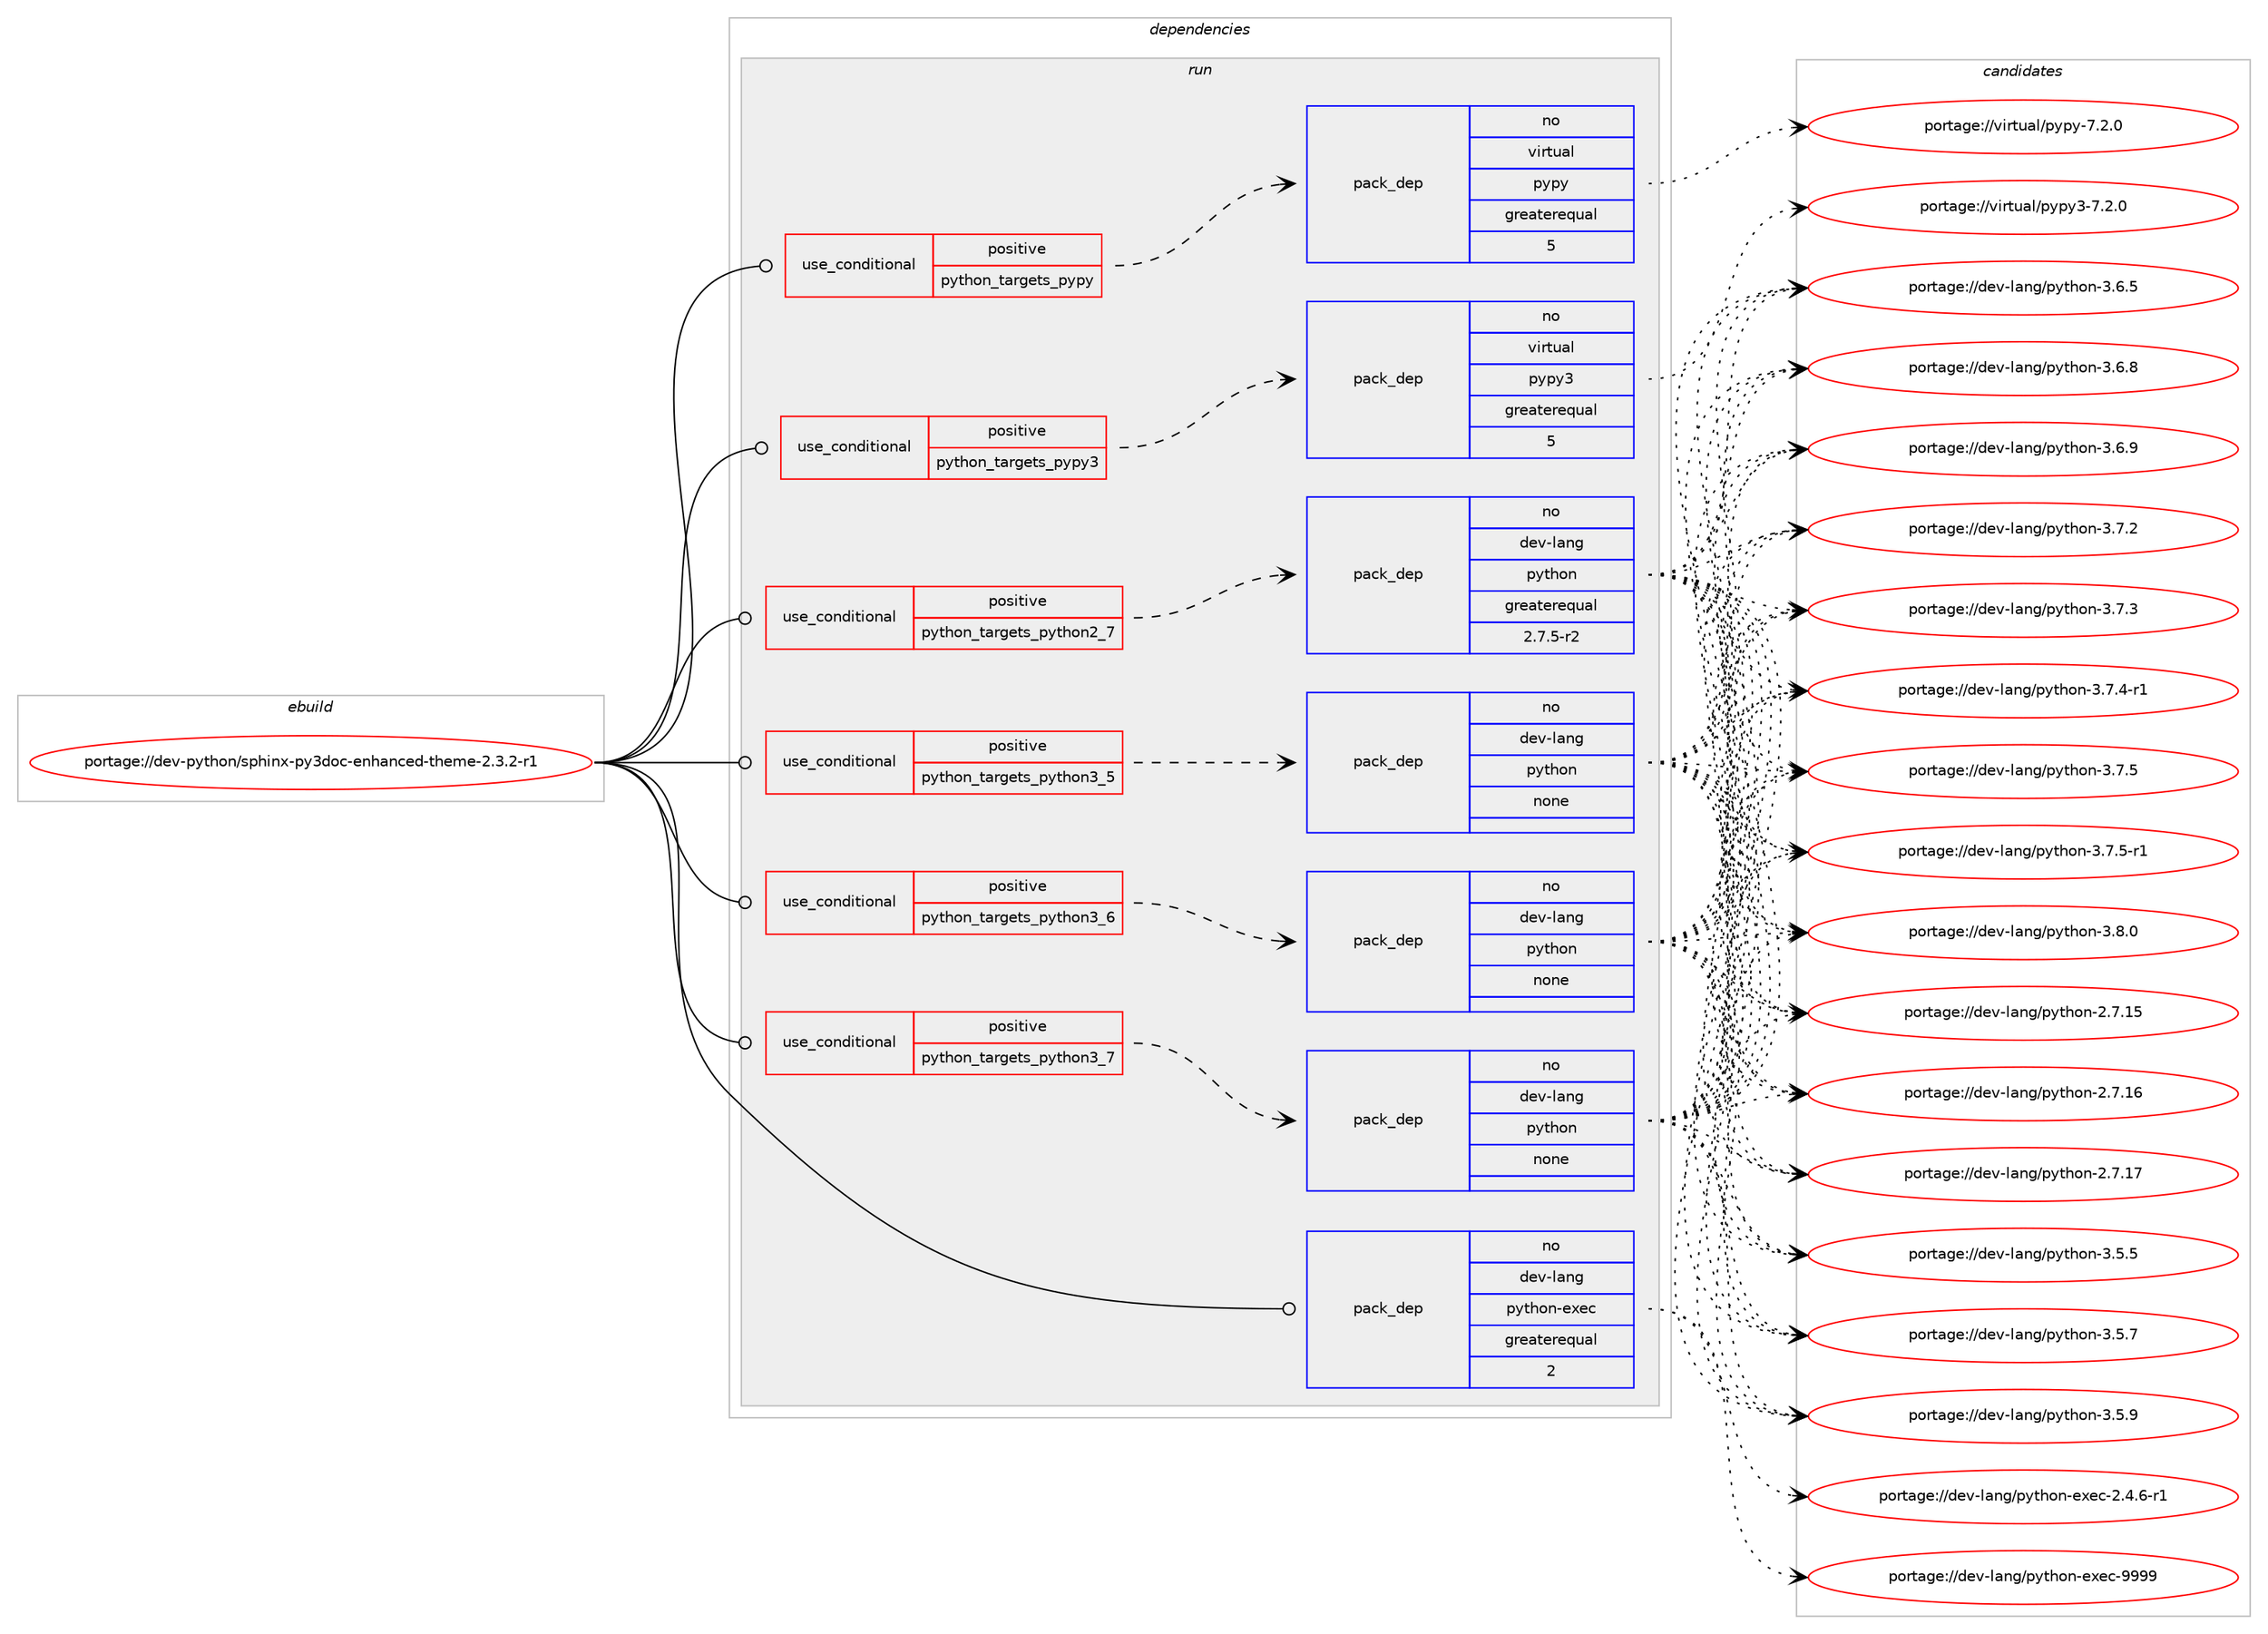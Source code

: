 digraph prolog {

# *************
# Graph options
# *************

newrank=true;
concentrate=true;
compound=true;
graph [rankdir=LR,fontname=Helvetica,fontsize=10,ranksep=1.5];#, ranksep=2.5, nodesep=0.2];
edge  [arrowhead=vee];
node  [fontname=Helvetica,fontsize=10];

# **********
# The ebuild
# **********

subgraph cluster_leftcol {
color=gray;
rank=same;
label=<<i>ebuild</i>>;
id [label="portage://dev-python/sphinx-py3doc-enhanced-theme-2.3.2-r1", color=red, width=4, href="../dev-python/sphinx-py3doc-enhanced-theme-2.3.2-r1.svg"];
}

# ****************
# The dependencies
# ****************

subgraph cluster_midcol {
color=gray;
label=<<i>dependencies</i>>;
subgraph cluster_compile {
fillcolor="#eeeeee";
style=filled;
label=<<i>compile</i>>;
}
subgraph cluster_compileandrun {
fillcolor="#eeeeee";
style=filled;
label=<<i>compile and run</i>>;
}
subgraph cluster_run {
fillcolor="#eeeeee";
style=filled;
label=<<i>run</i>>;
subgraph cond38967 {
dependency173145 [label=<<TABLE BORDER="0" CELLBORDER="1" CELLSPACING="0" CELLPADDING="4"><TR><TD ROWSPAN="3" CELLPADDING="10">use_conditional</TD></TR><TR><TD>positive</TD></TR><TR><TD>python_targets_pypy</TD></TR></TABLE>>, shape=none, color=red];
subgraph pack130777 {
dependency173146 [label=<<TABLE BORDER="0" CELLBORDER="1" CELLSPACING="0" CELLPADDING="4" WIDTH="220"><TR><TD ROWSPAN="6" CELLPADDING="30">pack_dep</TD></TR><TR><TD WIDTH="110">no</TD></TR><TR><TD>virtual</TD></TR><TR><TD>pypy</TD></TR><TR><TD>greaterequal</TD></TR><TR><TD>5</TD></TR></TABLE>>, shape=none, color=blue];
}
dependency173145:e -> dependency173146:w [weight=20,style="dashed",arrowhead="vee"];
}
id:e -> dependency173145:w [weight=20,style="solid",arrowhead="odot"];
subgraph cond38968 {
dependency173147 [label=<<TABLE BORDER="0" CELLBORDER="1" CELLSPACING="0" CELLPADDING="4"><TR><TD ROWSPAN="3" CELLPADDING="10">use_conditional</TD></TR><TR><TD>positive</TD></TR><TR><TD>python_targets_pypy3</TD></TR></TABLE>>, shape=none, color=red];
subgraph pack130778 {
dependency173148 [label=<<TABLE BORDER="0" CELLBORDER="1" CELLSPACING="0" CELLPADDING="4" WIDTH="220"><TR><TD ROWSPAN="6" CELLPADDING="30">pack_dep</TD></TR><TR><TD WIDTH="110">no</TD></TR><TR><TD>virtual</TD></TR><TR><TD>pypy3</TD></TR><TR><TD>greaterequal</TD></TR><TR><TD>5</TD></TR></TABLE>>, shape=none, color=blue];
}
dependency173147:e -> dependency173148:w [weight=20,style="dashed",arrowhead="vee"];
}
id:e -> dependency173147:w [weight=20,style="solid",arrowhead="odot"];
subgraph cond38969 {
dependency173149 [label=<<TABLE BORDER="0" CELLBORDER="1" CELLSPACING="0" CELLPADDING="4"><TR><TD ROWSPAN="3" CELLPADDING="10">use_conditional</TD></TR><TR><TD>positive</TD></TR><TR><TD>python_targets_python2_7</TD></TR></TABLE>>, shape=none, color=red];
subgraph pack130779 {
dependency173150 [label=<<TABLE BORDER="0" CELLBORDER="1" CELLSPACING="0" CELLPADDING="4" WIDTH="220"><TR><TD ROWSPAN="6" CELLPADDING="30">pack_dep</TD></TR><TR><TD WIDTH="110">no</TD></TR><TR><TD>dev-lang</TD></TR><TR><TD>python</TD></TR><TR><TD>greaterequal</TD></TR><TR><TD>2.7.5-r2</TD></TR></TABLE>>, shape=none, color=blue];
}
dependency173149:e -> dependency173150:w [weight=20,style="dashed",arrowhead="vee"];
}
id:e -> dependency173149:w [weight=20,style="solid",arrowhead="odot"];
subgraph cond38970 {
dependency173151 [label=<<TABLE BORDER="0" CELLBORDER="1" CELLSPACING="0" CELLPADDING="4"><TR><TD ROWSPAN="3" CELLPADDING="10">use_conditional</TD></TR><TR><TD>positive</TD></TR><TR><TD>python_targets_python3_5</TD></TR></TABLE>>, shape=none, color=red];
subgraph pack130780 {
dependency173152 [label=<<TABLE BORDER="0" CELLBORDER="1" CELLSPACING="0" CELLPADDING="4" WIDTH="220"><TR><TD ROWSPAN="6" CELLPADDING="30">pack_dep</TD></TR><TR><TD WIDTH="110">no</TD></TR><TR><TD>dev-lang</TD></TR><TR><TD>python</TD></TR><TR><TD>none</TD></TR><TR><TD></TD></TR></TABLE>>, shape=none, color=blue];
}
dependency173151:e -> dependency173152:w [weight=20,style="dashed",arrowhead="vee"];
}
id:e -> dependency173151:w [weight=20,style="solid",arrowhead="odot"];
subgraph cond38971 {
dependency173153 [label=<<TABLE BORDER="0" CELLBORDER="1" CELLSPACING="0" CELLPADDING="4"><TR><TD ROWSPAN="3" CELLPADDING="10">use_conditional</TD></TR><TR><TD>positive</TD></TR><TR><TD>python_targets_python3_6</TD></TR></TABLE>>, shape=none, color=red];
subgraph pack130781 {
dependency173154 [label=<<TABLE BORDER="0" CELLBORDER="1" CELLSPACING="0" CELLPADDING="4" WIDTH="220"><TR><TD ROWSPAN="6" CELLPADDING="30">pack_dep</TD></TR><TR><TD WIDTH="110">no</TD></TR><TR><TD>dev-lang</TD></TR><TR><TD>python</TD></TR><TR><TD>none</TD></TR><TR><TD></TD></TR></TABLE>>, shape=none, color=blue];
}
dependency173153:e -> dependency173154:w [weight=20,style="dashed",arrowhead="vee"];
}
id:e -> dependency173153:w [weight=20,style="solid",arrowhead="odot"];
subgraph cond38972 {
dependency173155 [label=<<TABLE BORDER="0" CELLBORDER="1" CELLSPACING="0" CELLPADDING="4"><TR><TD ROWSPAN="3" CELLPADDING="10">use_conditional</TD></TR><TR><TD>positive</TD></TR><TR><TD>python_targets_python3_7</TD></TR></TABLE>>, shape=none, color=red];
subgraph pack130782 {
dependency173156 [label=<<TABLE BORDER="0" CELLBORDER="1" CELLSPACING="0" CELLPADDING="4" WIDTH="220"><TR><TD ROWSPAN="6" CELLPADDING="30">pack_dep</TD></TR><TR><TD WIDTH="110">no</TD></TR><TR><TD>dev-lang</TD></TR><TR><TD>python</TD></TR><TR><TD>none</TD></TR><TR><TD></TD></TR></TABLE>>, shape=none, color=blue];
}
dependency173155:e -> dependency173156:w [weight=20,style="dashed",arrowhead="vee"];
}
id:e -> dependency173155:w [weight=20,style="solid",arrowhead="odot"];
subgraph pack130783 {
dependency173157 [label=<<TABLE BORDER="0" CELLBORDER="1" CELLSPACING="0" CELLPADDING="4" WIDTH="220"><TR><TD ROWSPAN="6" CELLPADDING="30">pack_dep</TD></TR><TR><TD WIDTH="110">no</TD></TR><TR><TD>dev-lang</TD></TR><TR><TD>python-exec</TD></TR><TR><TD>greaterequal</TD></TR><TR><TD>2</TD></TR></TABLE>>, shape=none, color=blue];
}
id:e -> dependency173157:w [weight=20,style="solid",arrowhead="odot"];
}
}

# **************
# The candidates
# **************

subgraph cluster_choices {
rank=same;
color=gray;
label=<<i>candidates</i>>;

subgraph choice130777 {
color=black;
nodesep=1;
choiceportage1181051141161179710847112121112121455546504648 [label="portage://virtual/pypy-7.2.0", color=red, width=4,href="../virtual/pypy-7.2.0.svg"];
dependency173146:e -> choiceportage1181051141161179710847112121112121455546504648:w [style=dotted,weight="100"];
}
subgraph choice130778 {
color=black;
nodesep=1;
choiceportage118105114116117971084711212111212151455546504648 [label="portage://virtual/pypy3-7.2.0", color=red, width=4,href="../virtual/pypy3-7.2.0.svg"];
dependency173148:e -> choiceportage118105114116117971084711212111212151455546504648:w [style=dotted,weight="100"];
}
subgraph choice130779 {
color=black;
nodesep=1;
choiceportage10010111845108971101034711212111610411111045504655464953 [label="portage://dev-lang/python-2.7.15", color=red, width=4,href="../dev-lang/python-2.7.15.svg"];
choiceportage10010111845108971101034711212111610411111045504655464954 [label="portage://dev-lang/python-2.7.16", color=red, width=4,href="../dev-lang/python-2.7.16.svg"];
choiceportage10010111845108971101034711212111610411111045504655464955 [label="portage://dev-lang/python-2.7.17", color=red, width=4,href="../dev-lang/python-2.7.17.svg"];
choiceportage100101118451089711010347112121116104111110455146534653 [label="portage://dev-lang/python-3.5.5", color=red, width=4,href="../dev-lang/python-3.5.5.svg"];
choiceportage100101118451089711010347112121116104111110455146534655 [label="portage://dev-lang/python-3.5.7", color=red, width=4,href="../dev-lang/python-3.5.7.svg"];
choiceportage100101118451089711010347112121116104111110455146534657 [label="portage://dev-lang/python-3.5.9", color=red, width=4,href="../dev-lang/python-3.5.9.svg"];
choiceportage100101118451089711010347112121116104111110455146544653 [label="portage://dev-lang/python-3.6.5", color=red, width=4,href="../dev-lang/python-3.6.5.svg"];
choiceportage100101118451089711010347112121116104111110455146544656 [label="portage://dev-lang/python-3.6.8", color=red, width=4,href="../dev-lang/python-3.6.8.svg"];
choiceportage100101118451089711010347112121116104111110455146544657 [label="portage://dev-lang/python-3.6.9", color=red, width=4,href="../dev-lang/python-3.6.9.svg"];
choiceportage100101118451089711010347112121116104111110455146554650 [label="portage://dev-lang/python-3.7.2", color=red, width=4,href="../dev-lang/python-3.7.2.svg"];
choiceportage100101118451089711010347112121116104111110455146554651 [label="portage://dev-lang/python-3.7.3", color=red, width=4,href="../dev-lang/python-3.7.3.svg"];
choiceportage1001011184510897110103471121211161041111104551465546524511449 [label="portage://dev-lang/python-3.7.4-r1", color=red, width=4,href="../dev-lang/python-3.7.4-r1.svg"];
choiceportage100101118451089711010347112121116104111110455146554653 [label="portage://dev-lang/python-3.7.5", color=red, width=4,href="../dev-lang/python-3.7.5.svg"];
choiceportage1001011184510897110103471121211161041111104551465546534511449 [label="portage://dev-lang/python-3.7.5-r1", color=red, width=4,href="../dev-lang/python-3.7.5-r1.svg"];
choiceportage100101118451089711010347112121116104111110455146564648 [label="portage://dev-lang/python-3.8.0", color=red, width=4,href="../dev-lang/python-3.8.0.svg"];
dependency173150:e -> choiceportage10010111845108971101034711212111610411111045504655464953:w [style=dotted,weight="100"];
dependency173150:e -> choiceportage10010111845108971101034711212111610411111045504655464954:w [style=dotted,weight="100"];
dependency173150:e -> choiceportage10010111845108971101034711212111610411111045504655464955:w [style=dotted,weight="100"];
dependency173150:e -> choiceportage100101118451089711010347112121116104111110455146534653:w [style=dotted,weight="100"];
dependency173150:e -> choiceportage100101118451089711010347112121116104111110455146534655:w [style=dotted,weight="100"];
dependency173150:e -> choiceportage100101118451089711010347112121116104111110455146534657:w [style=dotted,weight="100"];
dependency173150:e -> choiceportage100101118451089711010347112121116104111110455146544653:w [style=dotted,weight="100"];
dependency173150:e -> choiceportage100101118451089711010347112121116104111110455146544656:w [style=dotted,weight="100"];
dependency173150:e -> choiceportage100101118451089711010347112121116104111110455146544657:w [style=dotted,weight="100"];
dependency173150:e -> choiceportage100101118451089711010347112121116104111110455146554650:w [style=dotted,weight="100"];
dependency173150:e -> choiceportage100101118451089711010347112121116104111110455146554651:w [style=dotted,weight="100"];
dependency173150:e -> choiceportage1001011184510897110103471121211161041111104551465546524511449:w [style=dotted,weight="100"];
dependency173150:e -> choiceportage100101118451089711010347112121116104111110455146554653:w [style=dotted,weight="100"];
dependency173150:e -> choiceportage1001011184510897110103471121211161041111104551465546534511449:w [style=dotted,weight="100"];
dependency173150:e -> choiceportage100101118451089711010347112121116104111110455146564648:w [style=dotted,weight="100"];
}
subgraph choice130780 {
color=black;
nodesep=1;
choiceportage10010111845108971101034711212111610411111045504655464953 [label="portage://dev-lang/python-2.7.15", color=red, width=4,href="../dev-lang/python-2.7.15.svg"];
choiceportage10010111845108971101034711212111610411111045504655464954 [label="portage://dev-lang/python-2.7.16", color=red, width=4,href="../dev-lang/python-2.7.16.svg"];
choiceportage10010111845108971101034711212111610411111045504655464955 [label="portage://dev-lang/python-2.7.17", color=red, width=4,href="../dev-lang/python-2.7.17.svg"];
choiceportage100101118451089711010347112121116104111110455146534653 [label="portage://dev-lang/python-3.5.5", color=red, width=4,href="../dev-lang/python-3.5.5.svg"];
choiceportage100101118451089711010347112121116104111110455146534655 [label="portage://dev-lang/python-3.5.7", color=red, width=4,href="../dev-lang/python-3.5.7.svg"];
choiceportage100101118451089711010347112121116104111110455146534657 [label="portage://dev-lang/python-3.5.9", color=red, width=4,href="../dev-lang/python-3.5.9.svg"];
choiceportage100101118451089711010347112121116104111110455146544653 [label="portage://dev-lang/python-3.6.5", color=red, width=4,href="../dev-lang/python-3.6.5.svg"];
choiceportage100101118451089711010347112121116104111110455146544656 [label="portage://dev-lang/python-3.6.8", color=red, width=4,href="../dev-lang/python-3.6.8.svg"];
choiceportage100101118451089711010347112121116104111110455146544657 [label="portage://dev-lang/python-3.6.9", color=red, width=4,href="../dev-lang/python-3.6.9.svg"];
choiceportage100101118451089711010347112121116104111110455146554650 [label="portage://dev-lang/python-3.7.2", color=red, width=4,href="../dev-lang/python-3.7.2.svg"];
choiceportage100101118451089711010347112121116104111110455146554651 [label="portage://dev-lang/python-3.7.3", color=red, width=4,href="../dev-lang/python-3.7.3.svg"];
choiceportage1001011184510897110103471121211161041111104551465546524511449 [label="portage://dev-lang/python-3.7.4-r1", color=red, width=4,href="../dev-lang/python-3.7.4-r1.svg"];
choiceportage100101118451089711010347112121116104111110455146554653 [label="portage://dev-lang/python-3.7.5", color=red, width=4,href="../dev-lang/python-3.7.5.svg"];
choiceportage1001011184510897110103471121211161041111104551465546534511449 [label="portage://dev-lang/python-3.7.5-r1", color=red, width=4,href="../dev-lang/python-3.7.5-r1.svg"];
choiceportage100101118451089711010347112121116104111110455146564648 [label="portage://dev-lang/python-3.8.0", color=red, width=4,href="../dev-lang/python-3.8.0.svg"];
dependency173152:e -> choiceportage10010111845108971101034711212111610411111045504655464953:w [style=dotted,weight="100"];
dependency173152:e -> choiceportage10010111845108971101034711212111610411111045504655464954:w [style=dotted,weight="100"];
dependency173152:e -> choiceportage10010111845108971101034711212111610411111045504655464955:w [style=dotted,weight="100"];
dependency173152:e -> choiceportage100101118451089711010347112121116104111110455146534653:w [style=dotted,weight="100"];
dependency173152:e -> choiceportage100101118451089711010347112121116104111110455146534655:w [style=dotted,weight="100"];
dependency173152:e -> choiceportage100101118451089711010347112121116104111110455146534657:w [style=dotted,weight="100"];
dependency173152:e -> choiceportage100101118451089711010347112121116104111110455146544653:w [style=dotted,weight="100"];
dependency173152:e -> choiceportage100101118451089711010347112121116104111110455146544656:w [style=dotted,weight="100"];
dependency173152:e -> choiceportage100101118451089711010347112121116104111110455146544657:w [style=dotted,weight="100"];
dependency173152:e -> choiceportage100101118451089711010347112121116104111110455146554650:w [style=dotted,weight="100"];
dependency173152:e -> choiceportage100101118451089711010347112121116104111110455146554651:w [style=dotted,weight="100"];
dependency173152:e -> choiceportage1001011184510897110103471121211161041111104551465546524511449:w [style=dotted,weight="100"];
dependency173152:e -> choiceportage100101118451089711010347112121116104111110455146554653:w [style=dotted,weight="100"];
dependency173152:e -> choiceportage1001011184510897110103471121211161041111104551465546534511449:w [style=dotted,weight="100"];
dependency173152:e -> choiceportage100101118451089711010347112121116104111110455146564648:w [style=dotted,weight="100"];
}
subgraph choice130781 {
color=black;
nodesep=1;
choiceportage10010111845108971101034711212111610411111045504655464953 [label="portage://dev-lang/python-2.7.15", color=red, width=4,href="../dev-lang/python-2.7.15.svg"];
choiceportage10010111845108971101034711212111610411111045504655464954 [label="portage://dev-lang/python-2.7.16", color=red, width=4,href="../dev-lang/python-2.7.16.svg"];
choiceportage10010111845108971101034711212111610411111045504655464955 [label="portage://dev-lang/python-2.7.17", color=red, width=4,href="../dev-lang/python-2.7.17.svg"];
choiceportage100101118451089711010347112121116104111110455146534653 [label="portage://dev-lang/python-3.5.5", color=red, width=4,href="../dev-lang/python-3.5.5.svg"];
choiceportage100101118451089711010347112121116104111110455146534655 [label="portage://dev-lang/python-3.5.7", color=red, width=4,href="../dev-lang/python-3.5.7.svg"];
choiceportage100101118451089711010347112121116104111110455146534657 [label="portage://dev-lang/python-3.5.9", color=red, width=4,href="../dev-lang/python-3.5.9.svg"];
choiceportage100101118451089711010347112121116104111110455146544653 [label="portage://dev-lang/python-3.6.5", color=red, width=4,href="../dev-lang/python-3.6.5.svg"];
choiceportage100101118451089711010347112121116104111110455146544656 [label="portage://dev-lang/python-3.6.8", color=red, width=4,href="../dev-lang/python-3.6.8.svg"];
choiceportage100101118451089711010347112121116104111110455146544657 [label="portage://dev-lang/python-3.6.9", color=red, width=4,href="../dev-lang/python-3.6.9.svg"];
choiceportage100101118451089711010347112121116104111110455146554650 [label="portage://dev-lang/python-3.7.2", color=red, width=4,href="../dev-lang/python-3.7.2.svg"];
choiceportage100101118451089711010347112121116104111110455146554651 [label="portage://dev-lang/python-3.7.3", color=red, width=4,href="../dev-lang/python-3.7.3.svg"];
choiceportage1001011184510897110103471121211161041111104551465546524511449 [label="portage://dev-lang/python-3.7.4-r1", color=red, width=4,href="../dev-lang/python-3.7.4-r1.svg"];
choiceportage100101118451089711010347112121116104111110455146554653 [label="portage://dev-lang/python-3.7.5", color=red, width=4,href="../dev-lang/python-3.7.5.svg"];
choiceportage1001011184510897110103471121211161041111104551465546534511449 [label="portage://dev-lang/python-3.7.5-r1", color=red, width=4,href="../dev-lang/python-3.7.5-r1.svg"];
choiceportage100101118451089711010347112121116104111110455146564648 [label="portage://dev-lang/python-3.8.0", color=red, width=4,href="../dev-lang/python-3.8.0.svg"];
dependency173154:e -> choiceportage10010111845108971101034711212111610411111045504655464953:w [style=dotted,weight="100"];
dependency173154:e -> choiceportage10010111845108971101034711212111610411111045504655464954:w [style=dotted,weight="100"];
dependency173154:e -> choiceportage10010111845108971101034711212111610411111045504655464955:w [style=dotted,weight="100"];
dependency173154:e -> choiceportage100101118451089711010347112121116104111110455146534653:w [style=dotted,weight="100"];
dependency173154:e -> choiceportage100101118451089711010347112121116104111110455146534655:w [style=dotted,weight="100"];
dependency173154:e -> choiceportage100101118451089711010347112121116104111110455146534657:w [style=dotted,weight="100"];
dependency173154:e -> choiceportage100101118451089711010347112121116104111110455146544653:w [style=dotted,weight="100"];
dependency173154:e -> choiceportage100101118451089711010347112121116104111110455146544656:w [style=dotted,weight="100"];
dependency173154:e -> choiceportage100101118451089711010347112121116104111110455146544657:w [style=dotted,weight="100"];
dependency173154:e -> choiceportage100101118451089711010347112121116104111110455146554650:w [style=dotted,weight="100"];
dependency173154:e -> choiceportage100101118451089711010347112121116104111110455146554651:w [style=dotted,weight="100"];
dependency173154:e -> choiceportage1001011184510897110103471121211161041111104551465546524511449:w [style=dotted,weight="100"];
dependency173154:e -> choiceportage100101118451089711010347112121116104111110455146554653:w [style=dotted,weight="100"];
dependency173154:e -> choiceportage1001011184510897110103471121211161041111104551465546534511449:w [style=dotted,weight="100"];
dependency173154:e -> choiceportage100101118451089711010347112121116104111110455146564648:w [style=dotted,weight="100"];
}
subgraph choice130782 {
color=black;
nodesep=1;
choiceportage10010111845108971101034711212111610411111045504655464953 [label="portage://dev-lang/python-2.7.15", color=red, width=4,href="../dev-lang/python-2.7.15.svg"];
choiceportage10010111845108971101034711212111610411111045504655464954 [label="portage://dev-lang/python-2.7.16", color=red, width=4,href="../dev-lang/python-2.7.16.svg"];
choiceportage10010111845108971101034711212111610411111045504655464955 [label="portage://dev-lang/python-2.7.17", color=red, width=4,href="../dev-lang/python-2.7.17.svg"];
choiceportage100101118451089711010347112121116104111110455146534653 [label="portage://dev-lang/python-3.5.5", color=red, width=4,href="../dev-lang/python-3.5.5.svg"];
choiceportage100101118451089711010347112121116104111110455146534655 [label="portage://dev-lang/python-3.5.7", color=red, width=4,href="../dev-lang/python-3.5.7.svg"];
choiceportage100101118451089711010347112121116104111110455146534657 [label="portage://dev-lang/python-3.5.9", color=red, width=4,href="../dev-lang/python-3.5.9.svg"];
choiceportage100101118451089711010347112121116104111110455146544653 [label="portage://dev-lang/python-3.6.5", color=red, width=4,href="../dev-lang/python-3.6.5.svg"];
choiceportage100101118451089711010347112121116104111110455146544656 [label="portage://dev-lang/python-3.6.8", color=red, width=4,href="../dev-lang/python-3.6.8.svg"];
choiceportage100101118451089711010347112121116104111110455146544657 [label="portage://dev-lang/python-3.6.9", color=red, width=4,href="../dev-lang/python-3.6.9.svg"];
choiceportage100101118451089711010347112121116104111110455146554650 [label="portage://dev-lang/python-3.7.2", color=red, width=4,href="../dev-lang/python-3.7.2.svg"];
choiceportage100101118451089711010347112121116104111110455146554651 [label="portage://dev-lang/python-3.7.3", color=red, width=4,href="../dev-lang/python-3.7.3.svg"];
choiceportage1001011184510897110103471121211161041111104551465546524511449 [label="portage://dev-lang/python-3.7.4-r1", color=red, width=4,href="../dev-lang/python-3.7.4-r1.svg"];
choiceportage100101118451089711010347112121116104111110455146554653 [label="portage://dev-lang/python-3.7.5", color=red, width=4,href="../dev-lang/python-3.7.5.svg"];
choiceportage1001011184510897110103471121211161041111104551465546534511449 [label="portage://dev-lang/python-3.7.5-r1", color=red, width=4,href="../dev-lang/python-3.7.5-r1.svg"];
choiceportage100101118451089711010347112121116104111110455146564648 [label="portage://dev-lang/python-3.8.0", color=red, width=4,href="../dev-lang/python-3.8.0.svg"];
dependency173156:e -> choiceportage10010111845108971101034711212111610411111045504655464953:w [style=dotted,weight="100"];
dependency173156:e -> choiceportage10010111845108971101034711212111610411111045504655464954:w [style=dotted,weight="100"];
dependency173156:e -> choiceportage10010111845108971101034711212111610411111045504655464955:w [style=dotted,weight="100"];
dependency173156:e -> choiceportage100101118451089711010347112121116104111110455146534653:w [style=dotted,weight="100"];
dependency173156:e -> choiceportage100101118451089711010347112121116104111110455146534655:w [style=dotted,weight="100"];
dependency173156:e -> choiceportage100101118451089711010347112121116104111110455146534657:w [style=dotted,weight="100"];
dependency173156:e -> choiceportage100101118451089711010347112121116104111110455146544653:w [style=dotted,weight="100"];
dependency173156:e -> choiceportage100101118451089711010347112121116104111110455146544656:w [style=dotted,weight="100"];
dependency173156:e -> choiceportage100101118451089711010347112121116104111110455146544657:w [style=dotted,weight="100"];
dependency173156:e -> choiceportage100101118451089711010347112121116104111110455146554650:w [style=dotted,weight="100"];
dependency173156:e -> choiceportage100101118451089711010347112121116104111110455146554651:w [style=dotted,weight="100"];
dependency173156:e -> choiceportage1001011184510897110103471121211161041111104551465546524511449:w [style=dotted,weight="100"];
dependency173156:e -> choiceportage100101118451089711010347112121116104111110455146554653:w [style=dotted,weight="100"];
dependency173156:e -> choiceportage1001011184510897110103471121211161041111104551465546534511449:w [style=dotted,weight="100"];
dependency173156:e -> choiceportage100101118451089711010347112121116104111110455146564648:w [style=dotted,weight="100"];
}
subgraph choice130783 {
color=black;
nodesep=1;
choiceportage10010111845108971101034711212111610411111045101120101994550465246544511449 [label="portage://dev-lang/python-exec-2.4.6-r1", color=red, width=4,href="../dev-lang/python-exec-2.4.6-r1.svg"];
choiceportage10010111845108971101034711212111610411111045101120101994557575757 [label="portage://dev-lang/python-exec-9999", color=red, width=4,href="../dev-lang/python-exec-9999.svg"];
dependency173157:e -> choiceportage10010111845108971101034711212111610411111045101120101994550465246544511449:w [style=dotted,weight="100"];
dependency173157:e -> choiceportage10010111845108971101034711212111610411111045101120101994557575757:w [style=dotted,weight="100"];
}
}

}
